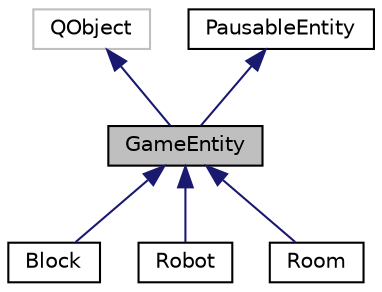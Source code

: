 digraph "GameEntity"
{
 // LATEX_PDF_SIZE
  edge [fontname="Helvetica",fontsize="10",labelfontname="Helvetica",labelfontsize="10"];
  node [fontname="Helvetica",fontsize="10",shape=record];
  Node1 [label="GameEntity",height=0.2,width=0.4,color="black", fillcolor="grey75", style="filled", fontcolor="black",tooltip=" "];
  Node2 -> Node1 [dir="back",color="midnightblue",fontsize="10",style="solid"];
  Node2 [label="QObject",height=0.2,width=0.4,color="grey75", fillcolor="white", style="filled",tooltip=" "];
  Node3 -> Node1 [dir="back",color="midnightblue",fontsize="10",style="solid"];
  Node3 [label="PausableEntity",height=0.2,width=0.4,color="black", fillcolor="white", style="filled",URL="$classPausableEntity.html",tooltip=" "];
  Node1 -> Node4 [dir="back",color="midnightblue",fontsize="10",style="solid"];
  Node4 [label="Block",height=0.2,width=0.4,color="black", fillcolor="white", style="filled",URL="$classBlock.html",tooltip=" "];
  Node1 -> Node5 [dir="back",color="midnightblue",fontsize="10",style="solid"];
  Node5 [label="Robot",height=0.2,width=0.4,color="black", fillcolor="white", style="filled",URL="$classRobot.html",tooltip=" "];
  Node1 -> Node6 [dir="back",color="midnightblue",fontsize="10",style="solid"];
  Node6 [label="Room",height=0.2,width=0.4,color="black", fillcolor="white", style="filled",URL="$classRoom.html",tooltip=" "];
}
